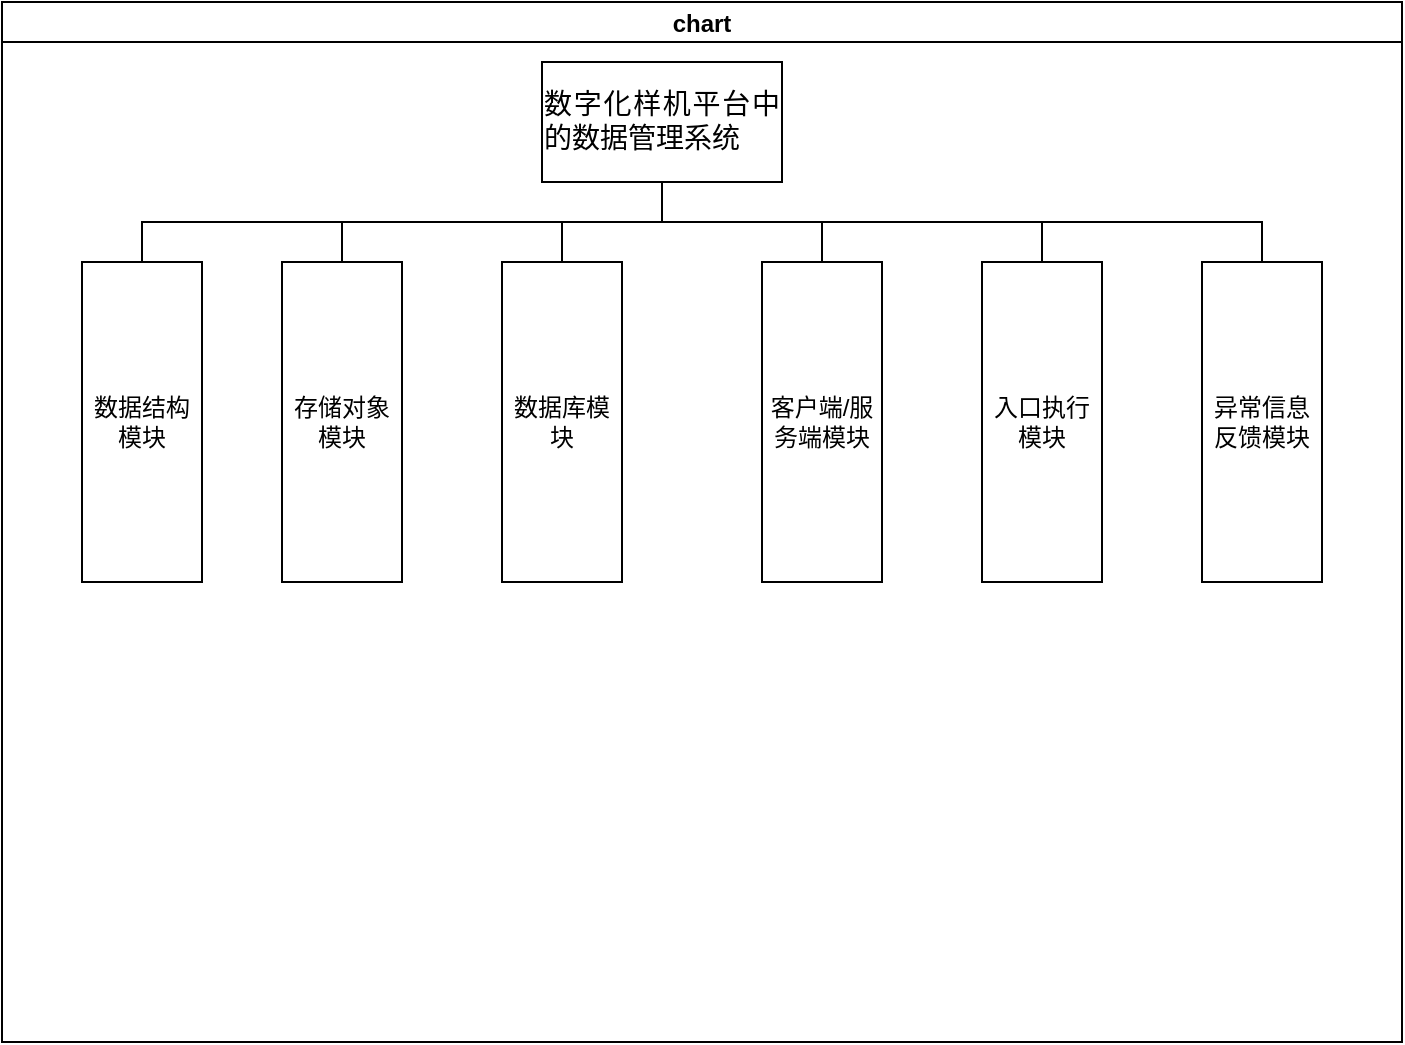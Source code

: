 <mxfile version="21.0.6" type="github">
  <diagram id="prtHgNgQTEPvFCAcTncT" name="Page-1">
    <mxGraphModel dx="1026" dy="633" grid="1" gridSize="10" guides="1" tooltips="1" connect="1" arrows="1" fold="1" page="1" pageScale="1" pageWidth="827" pageHeight="1169" math="0" shadow="0">
      <root>
        <mxCell id="0" />
        <mxCell id="1" parent="0" />
        <mxCell id="dLLZecmLq-DoTZk4H6lG-1" value="chart" style="swimlane;startSize=20;horizontal=1;containerType=tree;newEdgeStyle={&quot;edgeStyle&quot;:&quot;elbowEdgeStyle&quot;,&quot;startArrow&quot;:&quot;none&quot;,&quot;endArrow&quot;:&quot;none&quot;};" vertex="1" parent="1">
          <mxGeometry y="90" width="700" height="520" as="geometry" />
        </mxCell>
        <mxCell id="dLLZecmLq-DoTZk4H6lG-2" value="" style="edgeStyle=elbowEdgeStyle;elbow=vertical;sourcePerimeterSpacing=0;targetPerimeterSpacing=0;startArrow=none;endArrow=none;rounded=0;curved=0;" edge="1" parent="dLLZecmLq-DoTZk4H6lG-1" source="dLLZecmLq-DoTZk4H6lG-4" target="dLLZecmLq-DoTZk4H6lG-5">
          <mxGeometry relative="1" as="geometry" />
        </mxCell>
        <mxCell id="dLLZecmLq-DoTZk4H6lG-3" value="" style="edgeStyle=elbowEdgeStyle;elbow=vertical;sourcePerimeterSpacing=0;targetPerimeterSpacing=0;startArrow=none;endArrow=none;rounded=0;curved=0;" edge="1" parent="dLLZecmLq-DoTZk4H6lG-1" source="dLLZecmLq-DoTZk4H6lG-4" target="dLLZecmLq-DoTZk4H6lG-6">
          <mxGeometry relative="1" as="geometry" />
        </mxCell>
        <UserObject label="&lt;p style=&quot;margin: 0pt 0pt 0.0pt; text-align: justify; font-family: &amp;quot;Times New Roman&amp;quot;; font-size: 10.5pt;&quot; class=&quot;MsoNormal&quot;&gt;数字化样机平台中的数据管理系统&lt;/p&gt;" treeRoot="1" id="dLLZecmLq-DoTZk4H6lG-4">
          <mxCell style="whiteSpace=wrap;html=1;align=center;treeFolding=1;treeMoving=1;newEdgeStyle={&quot;edgeStyle&quot;:&quot;elbowEdgeStyle&quot;,&quot;startArrow&quot;:&quot;none&quot;,&quot;endArrow&quot;:&quot;none&quot;};" vertex="1" parent="dLLZecmLq-DoTZk4H6lG-1">
            <mxGeometry x="270" y="30" width="120" height="60" as="geometry" />
          </mxCell>
        </UserObject>
        <mxCell id="dLLZecmLq-DoTZk4H6lG-5" value="数据结构模块" style="whiteSpace=wrap;html=1;align=center;verticalAlign=middle;treeFolding=1;treeMoving=1;newEdgeStyle={&quot;edgeStyle&quot;:&quot;elbowEdgeStyle&quot;,&quot;startArrow&quot;:&quot;none&quot;,&quot;endArrow&quot;:&quot;none&quot;};" vertex="1" parent="dLLZecmLq-DoTZk4H6lG-1">
          <mxGeometry x="40" y="130" width="60" height="160" as="geometry" />
        </mxCell>
        <mxCell id="dLLZecmLq-DoTZk4H6lG-6" value="存储对象模块" style="whiteSpace=wrap;html=1;align=center;verticalAlign=middle;treeFolding=1;treeMoving=1;newEdgeStyle={&quot;edgeStyle&quot;:&quot;elbowEdgeStyle&quot;,&quot;startArrow&quot;:&quot;none&quot;,&quot;endArrow&quot;:&quot;none&quot;};" vertex="1" parent="dLLZecmLq-DoTZk4H6lG-1">
          <mxGeometry x="140" y="130" width="60" height="160" as="geometry" />
        </mxCell>
        <mxCell id="dLLZecmLq-DoTZk4H6lG-20" style="edgeStyle=elbowEdgeStyle;rounded=0;orthogonalLoop=1;jettySize=auto;html=1;startArrow=none;endArrow=none;elbow=vertical;entryX=0.5;entryY=1;entryDx=0;entryDy=0;" edge="1" parent="dLLZecmLq-DoTZk4H6lG-1" source="dLLZecmLq-DoTZk4H6lG-14" target="dLLZecmLq-DoTZk4H6lG-4">
          <mxGeometry relative="1" as="geometry">
            <Array as="points">
              <mxPoint x="280" y="110" />
            </Array>
          </mxGeometry>
        </mxCell>
        <mxCell id="dLLZecmLq-DoTZk4H6lG-14" value="数据库模块" style="whiteSpace=wrap;html=1;align=center;verticalAlign=middle;treeFolding=1;treeMoving=1;newEdgeStyle={&quot;edgeStyle&quot;:&quot;elbowEdgeStyle&quot;,&quot;startArrow&quot;:&quot;none&quot;,&quot;endArrow&quot;:&quot;none&quot;};" vertex="1" parent="dLLZecmLq-DoTZk4H6lG-1">
          <mxGeometry x="250" y="130" width="60" height="160" as="geometry" />
        </mxCell>
        <mxCell id="dLLZecmLq-DoTZk4H6lG-24" style="edgeStyle=elbowEdgeStyle;rounded=0;orthogonalLoop=1;jettySize=auto;html=1;startArrow=none;endArrow=none;entryX=0.5;entryY=1;entryDx=0;entryDy=0;elbow=vertical;" edge="1" parent="dLLZecmLq-DoTZk4H6lG-1" source="dLLZecmLq-DoTZk4H6lG-21" target="dLLZecmLq-DoTZk4H6lG-4">
          <mxGeometry relative="1" as="geometry" />
        </mxCell>
        <mxCell id="dLLZecmLq-DoTZk4H6lG-21" value="客户端/服务端模块" style="whiteSpace=wrap;html=1;align=center;verticalAlign=middle;treeFolding=1;treeMoving=1;newEdgeStyle={&quot;edgeStyle&quot;:&quot;elbowEdgeStyle&quot;,&quot;startArrow&quot;:&quot;none&quot;,&quot;endArrow&quot;:&quot;none&quot;};" vertex="1" parent="dLLZecmLq-DoTZk4H6lG-1">
          <mxGeometry x="380" y="130" width="60" height="160" as="geometry" />
        </mxCell>
        <mxCell id="dLLZecmLq-DoTZk4H6lG-25" style="edgeStyle=elbowEdgeStyle;rounded=0;orthogonalLoop=1;jettySize=auto;html=1;startArrow=none;endArrow=none;entryX=0.5;entryY=1;entryDx=0;entryDy=0;elbow=vertical;" edge="1" parent="dLLZecmLq-DoTZk4H6lG-1" source="dLLZecmLq-DoTZk4H6lG-22" target="dLLZecmLq-DoTZk4H6lG-4">
          <mxGeometry relative="1" as="geometry" />
        </mxCell>
        <mxCell id="dLLZecmLq-DoTZk4H6lG-22" value="入口执行模块" style="whiteSpace=wrap;html=1;align=center;verticalAlign=middle;treeFolding=1;treeMoving=1;newEdgeStyle={&quot;edgeStyle&quot;:&quot;elbowEdgeStyle&quot;,&quot;startArrow&quot;:&quot;none&quot;,&quot;endArrow&quot;:&quot;none&quot;};" vertex="1" parent="dLLZecmLq-DoTZk4H6lG-1">
          <mxGeometry x="490" y="130" width="60" height="160" as="geometry" />
        </mxCell>
        <mxCell id="dLLZecmLq-DoTZk4H6lG-26" style="edgeStyle=elbowEdgeStyle;rounded=0;orthogonalLoop=1;jettySize=auto;html=1;startArrow=none;endArrow=none;entryX=0.5;entryY=1;entryDx=0;entryDy=0;elbow=vertical;" edge="1" parent="dLLZecmLq-DoTZk4H6lG-1" source="dLLZecmLq-DoTZk4H6lG-23" target="dLLZecmLq-DoTZk4H6lG-4">
          <mxGeometry relative="1" as="geometry" />
        </mxCell>
        <mxCell id="dLLZecmLq-DoTZk4H6lG-23" value="异常信息反馈模块" style="whiteSpace=wrap;html=1;align=center;verticalAlign=middle;treeFolding=1;treeMoving=1;newEdgeStyle={&quot;edgeStyle&quot;:&quot;elbowEdgeStyle&quot;,&quot;startArrow&quot;:&quot;none&quot;,&quot;endArrow&quot;:&quot;none&quot;};" vertex="1" parent="dLLZecmLq-DoTZk4H6lG-1">
          <mxGeometry x="600" y="130" width="60" height="160" as="geometry" />
        </mxCell>
      </root>
    </mxGraphModel>
  </diagram>
</mxfile>
